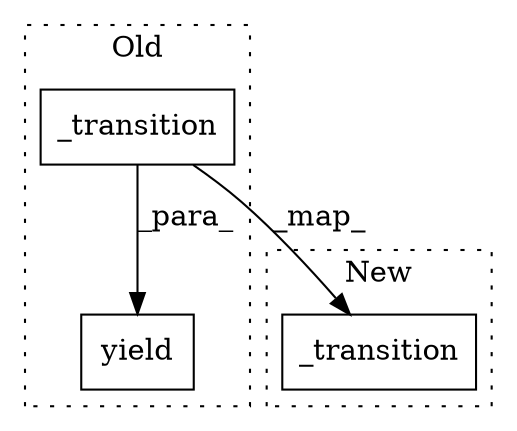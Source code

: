 digraph G {
subgraph cluster0 {
1 [label="_transition" a="32" s="5169,5203" l="12,1" shape="box"];
3 [label="yield" a="112" s="5157" l="7" shape="box"];
label = "Old";
style="dotted";
}
subgraph cluster1 {
2 [label="_transition" a="32" s="5090,5124" l="12,1" shape="box"];
label = "New";
style="dotted";
}
1 -> 3 [label="_para_"];
1 -> 2 [label="_map_"];
}